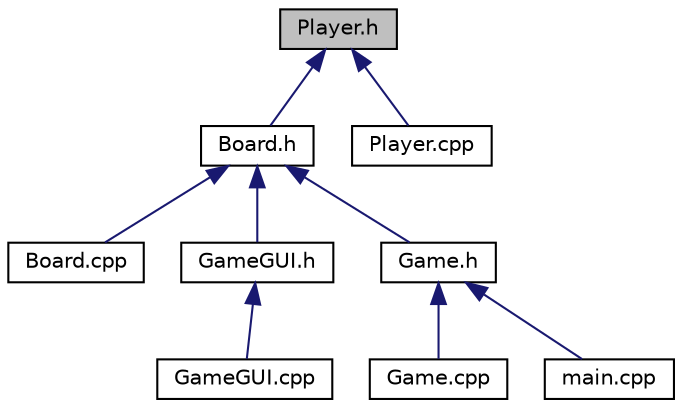 digraph "Player.h"
{
  edge [fontname="Helvetica",fontsize="10",labelfontname="Helvetica",labelfontsize="10"];
  node [fontname="Helvetica",fontsize="10",shape=record];
  Node1 [label="Player.h",height=0.2,width=0.4,color="black", fillcolor="grey75", style="filled", fontcolor="black"];
  Node1 -> Node2 [dir="back",color="midnightblue",fontsize="10",style="solid",fontname="Helvetica"];
  Node2 [label="Board.h",height=0.2,width=0.4,color="black", fillcolor="white", style="filled",URL="$Board_8h.html"];
  Node2 -> Node3 [dir="back",color="midnightblue",fontsize="10",style="solid",fontname="Helvetica"];
  Node3 [label="Board.cpp",height=0.2,width=0.4,color="black", fillcolor="white", style="filled",URL="$Board_8cpp.html"];
  Node2 -> Node4 [dir="back",color="midnightblue",fontsize="10",style="solid",fontname="Helvetica"];
  Node4 [label="GameGUI.h",height=0.2,width=0.4,color="black", fillcolor="white", style="filled",URL="$GameGUI_8h.html"];
  Node4 -> Node5 [dir="back",color="midnightblue",fontsize="10",style="solid",fontname="Helvetica"];
  Node5 [label="GameGUI.cpp",height=0.2,width=0.4,color="black", fillcolor="white", style="filled",URL="$GameGUI_8cpp.html"];
  Node2 -> Node6 [dir="back",color="midnightblue",fontsize="10",style="solid",fontname="Helvetica"];
  Node6 [label="Game.h",height=0.2,width=0.4,color="black", fillcolor="white", style="filled",URL="$Game_8h.html"];
  Node6 -> Node7 [dir="back",color="midnightblue",fontsize="10",style="solid",fontname="Helvetica"];
  Node7 [label="Game.cpp",height=0.2,width=0.4,color="black", fillcolor="white", style="filled",URL="$Game_8cpp.html"];
  Node6 -> Node8 [dir="back",color="midnightblue",fontsize="10",style="solid",fontname="Helvetica"];
  Node8 [label="main.cpp",height=0.2,width=0.4,color="black", fillcolor="white", style="filled",URL="$main_8cpp.html"];
  Node1 -> Node9 [dir="back",color="midnightblue",fontsize="10",style="solid",fontname="Helvetica"];
  Node9 [label="Player.cpp",height=0.2,width=0.4,color="black", fillcolor="white", style="filled",URL="$Player_8cpp.html"];
}
